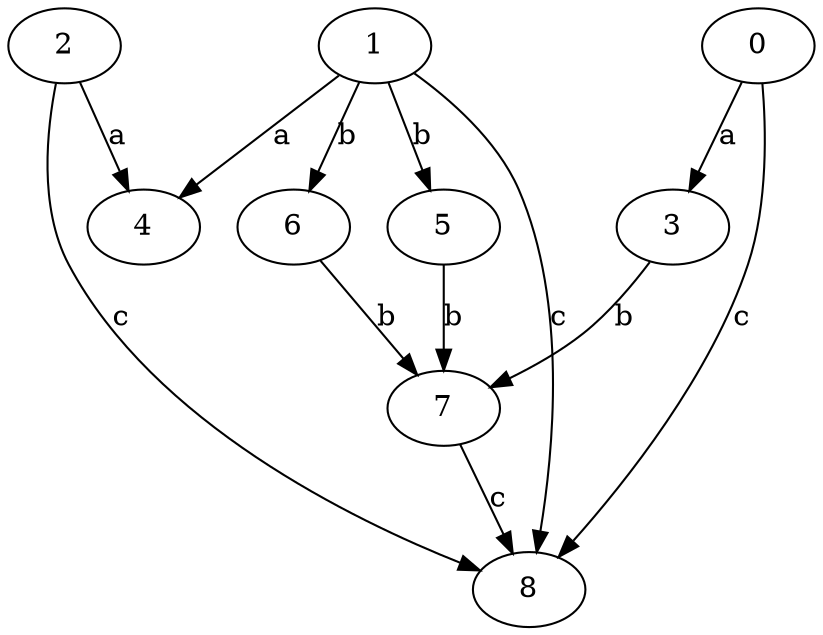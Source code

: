 strict digraph  {
1;
2;
3;
4;
0;
5;
6;
7;
8;
1 -> 4  [label=a];
1 -> 5  [label=b];
1 -> 6  [label=b];
1 -> 8  [label=c];
2 -> 4  [label=a];
2 -> 8  [label=c];
3 -> 7  [label=b];
0 -> 3  [label=a];
0 -> 8  [label=c];
5 -> 7  [label=b];
6 -> 7  [label=b];
7 -> 8  [label=c];
}
